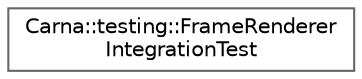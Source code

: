 digraph "Graphical Class Hierarchy"
{
 // LATEX_PDF_SIZE
  bgcolor="transparent";
  edge [fontname=Helvetica,fontsize=10,labelfontname=Helvetica,labelfontsize=10];
  node [fontname=Helvetica,fontsize=10,shape=box,height=0.2,width=0.4];
  rankdir="LR";
  Node0 [id="Node000000",label="Carna::testing::FrameRenderer\lIntegrationTest",height=0.2,width=0.4,color="grey40", fillcolor="white", style="filled",URL="$classCarna_1_1testing_1_1FrameRendererIntegrationTest.html",tooltip="Integration-tests of the Carna::base::FrameRenderer class."];
}
